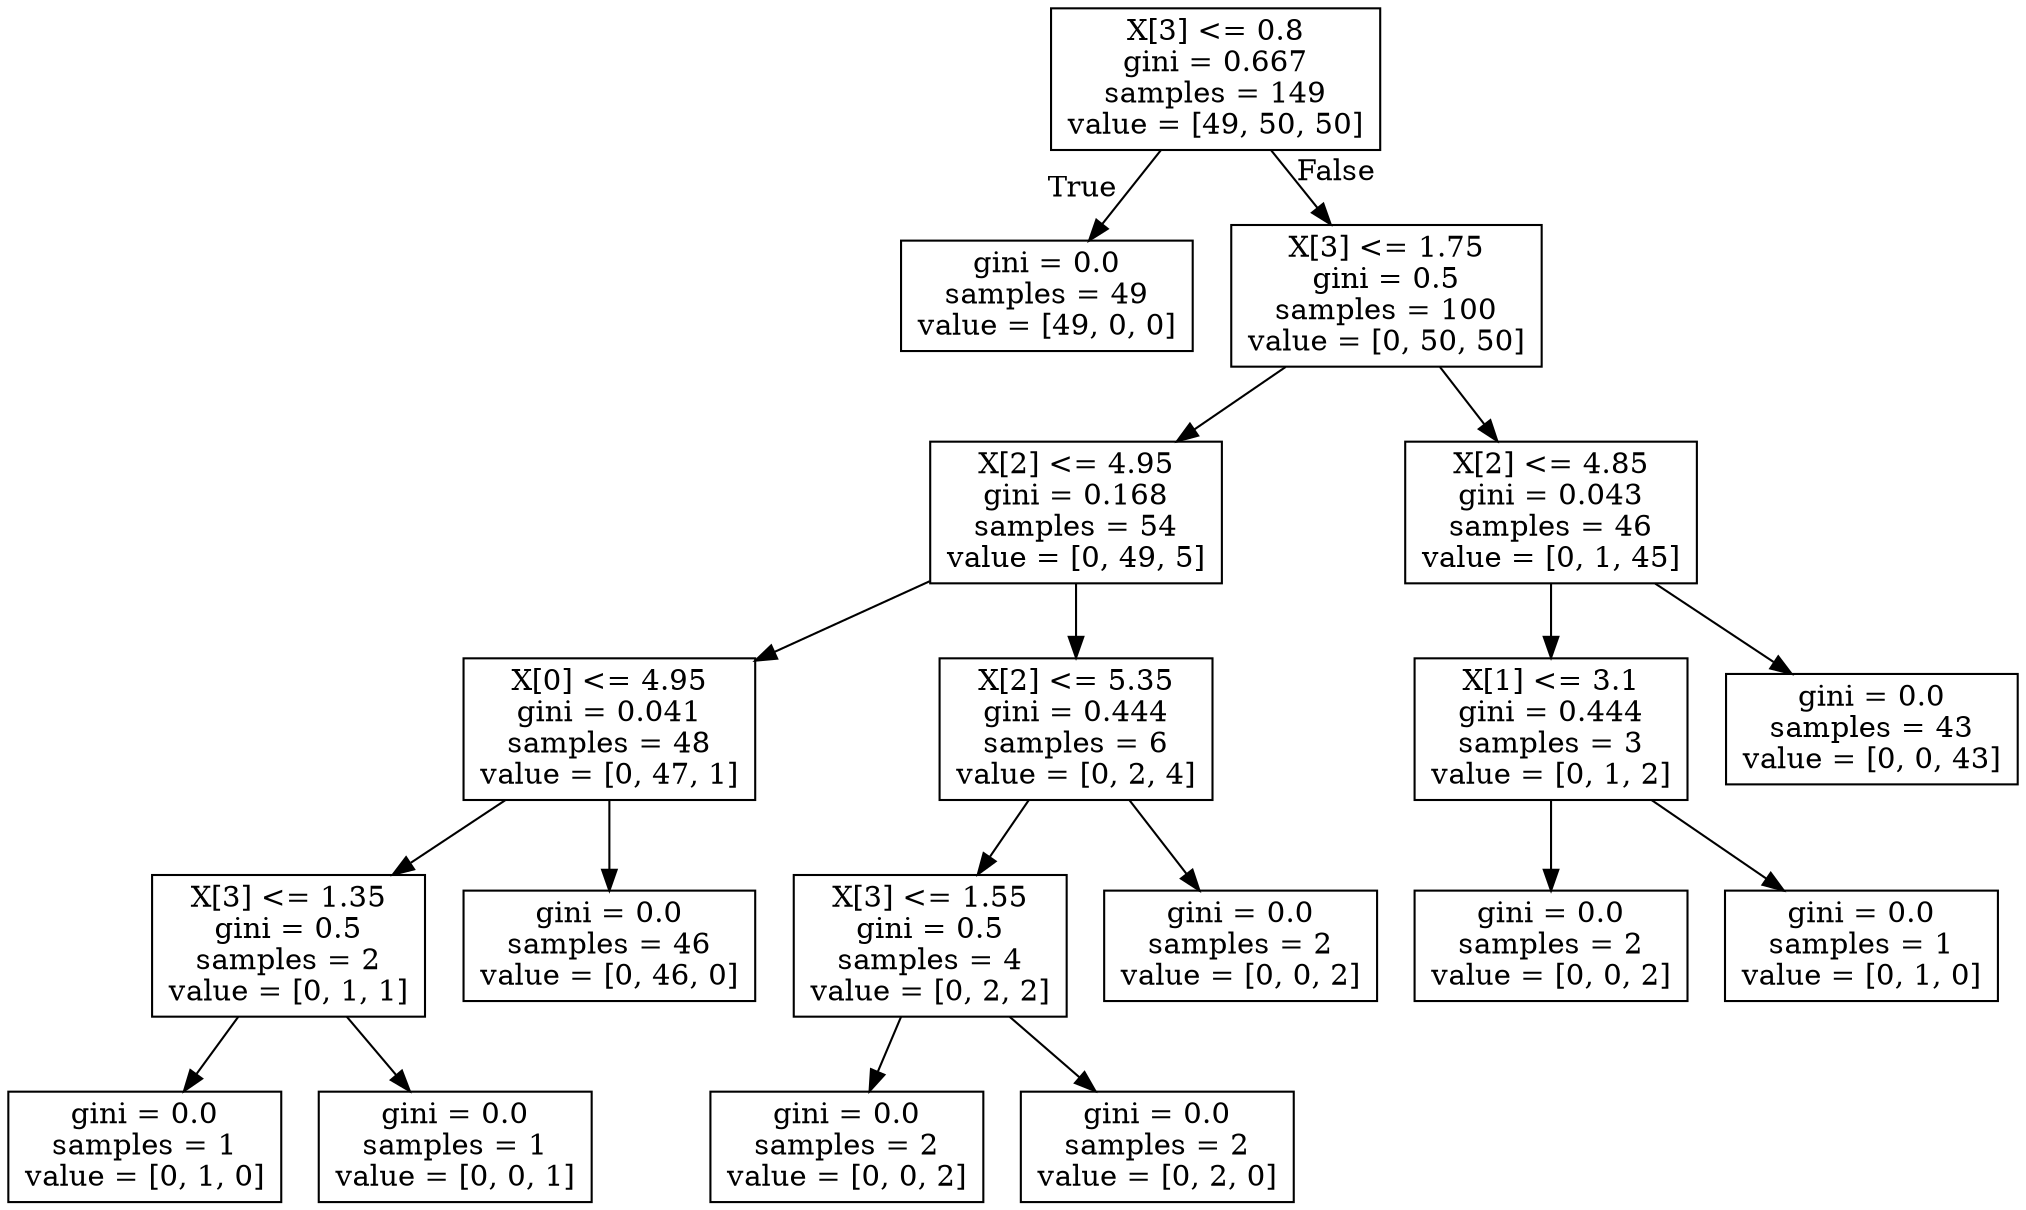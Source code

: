 digraph Tree {
node [shape=box] ;
0 [label="X[3] <= 0.8\ngini = 0.667\nsamples = 149\nvalue = [49, 50, 50]"] ;
1 [label="gini = 0.0\nsamples = 49\nvalue = [49, 0, 0]"] ;
0 -> 1 [labeldistance=2.5, labelangle=45, headlabel="True"] ;
2 [label="X[3] <= 1.75\ngini = 0.5\nsamples = 100\nvalue = [0, 50, 50]"] ;
0 -> 2 [labeldistance=2.5, labelangle=-45, headlabel="False"] ;
3 [label="X[2] <= 4.95\ngini = 0.168\nsamples = 54\nvalue = [0, 49, 5]"] ;
2 -> 3 ;
4 [label="X[0] <= 4.95\ngini = 0.041\nsamples = 48\nvalue = [0, 47, 1]"] ;
3 -> 4 ;
5 [label="X[3] <= 1.35\ngini = 0.5\nsamples = 2\nvalue = [0, 1, 1]"] ;
4 -> 5 ;
6 [label="gini = 0.0\nsamples = 1\nvalue = [0, 1, 0]"] ;
5 -> 6 ;
7 [label="gini = 0.0\nsamples = 1\nvalue = [0, 0, 1]"] ;
5 -> 7 ;
8 [label="gini = 0.0\nsamples = 46\nvalue = [0, 46, 0]"] ;
4 -> 8 ;
9 [label="X[2] <= 5.35\ngini = 0.444\nsamples = 6\nvalue = [0, 2, 4]"] ;
3 -> 9 ;
10 [label="X[3] <= 1.55\ngini = 0.5\nsamples = 4\nvalue = [0, 2, 2]"] ;
9 -> 10 ;
11 [label="gini = 0.0\nsamples = 2\nvalue = [0, 0, 2]"] ;
10 -> 11 ;
12 [label="gini = 0.0\nsamples = 2\nvalue = [0, 2, 0]"] ;
10 -> 12 ;
13 [label="gini = 0.0\nsamples = 2\nvalue = [0, 0, 2]"] ;
9 -> 13 ;
14 [label="X[2] <= 4.85\ngini = 0.043\nsamples = 46\nvalue = [0, 1, 45]"] ;
2 -> 14 ;
15 [label="X[1] <= 3.1\ngini = 0.444\nsamples = 3\nvalue = [0, 1, 2]"] ;
14 -> 15 ;
16 [label="gini = 0.0\nsamples = 2\nvalue = [0, 0, 2]"] ;
15 -> 16 ;
17 [label="gini = 0.0\nsamples = 1\nvalue = [0, 1, 0]"] ;
15 -> 17 ;
18 [label="gini = 0.0\nsamples = 43\nvalue = [0, 0, 43]"] ;
14 -> 18 ;
}
